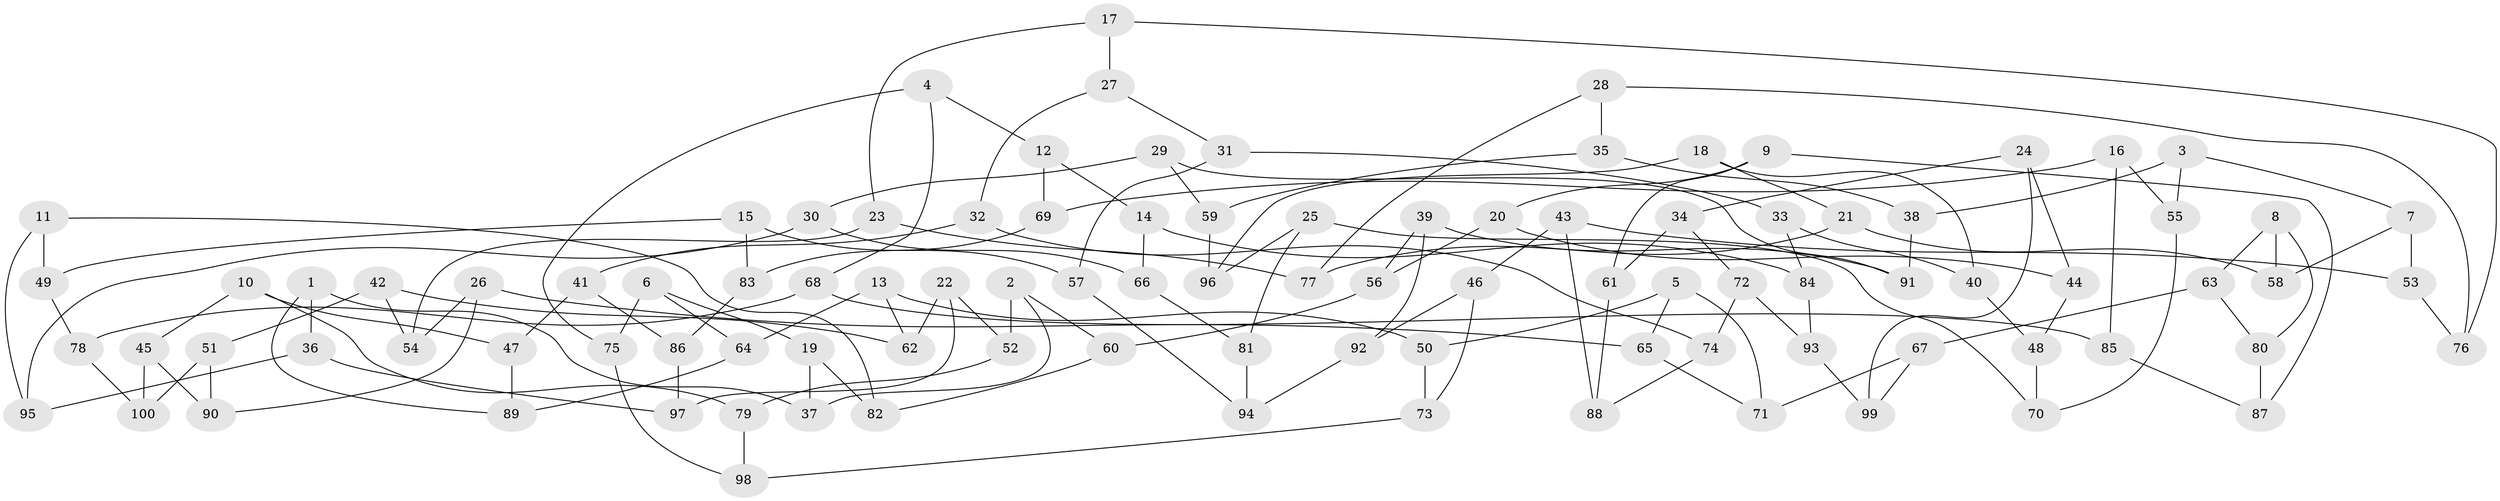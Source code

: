 // Generated by graph-tools (version 1.1) at 2025/39/02/21/25 10:39:00]
// undirected, 100 vertices, 150 edges
graph export_dot {
graph [start="1"]
  node [color=gray90,style=filled];
  1;
  2;
  3;
  4;
  5;
  6;
  7;
  8;
  9;
  10;
  11;
  12;
  13;
  14;
  15;
  16;
  17;
  18;
  19;
  20;
  21;
  22;
  23;
  24;
  25;
  26;
  27;
  28;
  29;
  30;
  31;
  32;
  33;
  34;
  35;
  36;
  37;
  38;
  39;
  40;
  41;
  42;
  43;
  44;
  45;
  46;
  47;
  48;
  49;
  50;
  51;
  52;
  53;
  54;
  55;
  56;
  57;
  58;
  59;
  60;
  61;
  62;
  63;
  64;
  65;
  66;
  67;
  68;
  69;
  70;
  71;
  72;
  73;
  74;
  75;
  76;
  77;
  78;
  79;
  80;
  81;
  82;
  83;
  84;
  85;
  86;
  87;
  88;
  89;
  90;
  91;
  92;
  93;
  94;
  95;
  96;
  97;
  98;
  99;
  100;
  1 -- 89;
  1 -- 36;
  1 -- 37;
  2 -- 60;
  2 -- 37;
  2 -- 52;
  3 -- 38;
  3 -- 7;
  3 -- 55;
  4 -- 75;
  4 -- 12;
  4 -- 68;
  5 -- 65;
  5 -- 50;
  5 -- 71;
  6 -- 19;
  6 -- 75;
  6 -- 64;
  7 -- 53;
  7 -- 58;
  8 -- 80;
  8 -- 63;
  8 -- 58;
  9 -- 20;
  9 -- 61;
  9 -- 87;
  10 -- 45;
  10 -- 47;
  10 -- 79;
  11 -- 82;
  11 -- 49;
  11 -- 95;
  12 -- 69;
  12 -- 14;
  13 -- 64;
  13 -- 62;
  13 -- 50;
  14 -- 84;
  14 -- 66;
  15 -- 83;
  15 -- 49;
  15 -- 57;
  16 -- 69;
  16 -- 55;
  16 -- 85;
  17 -- 23;
  17 -- 27;
  17 -- 76;
  18 -- 40;
  18 -- 21;
  18 -- 96;
  19 -- 37;
  19 -- 82;
  20 -- 44;
  20 -- 56;
  21 -- 58;
  21 -- 77;
  22 -- 97;
  22 -- 62;
  22 -- 52;
  23 -- 77;
  23 -- 54;
  24 -- 44;
  24 -- 34;
  24 -- 99;
  25 -- 96;
  25 -- 70;
  25 -- 81;
  26 -- 65;
  26 -- 90;
  26 -- 54;
  27 -- 32;
  27 -- 31;
  28 -- 35;
  28 -- 77;
  28 -- 76;
  29 -- 91;
  29 -- 59;
  29 -- 30;
  30 -- 66;
  30 -- 95;
  31 -- 33;
  31 -- 57;
  32 -- 74;
  32 -- 41;
  33 -- 40;
  33 -- 84;
  34 -- 61;
  34 -- 72;
  35 -- 59;
  35 -- 38;
  36 -- 97;
  36 -- 95;
  38 -- 91;
  39 -- 56;
  39 -- 91;
  39 -- 92;
  40 -- 48;
  41 -- 47;
  41 -- 86;
  42 -- 62;
  42 -- 54;
  42 -- 51;
  43 -- 53;
  43 -- 46;
  43 -- 88;
  44 -- 48;
  45 -- 100;
  45 -- 90;
  46 -- 73;
  46 -- 92;
  47 -- 89;
  48 -- 70;
  49 -- 78;
  50 -- 73;
  51 -- 100;
  51 -- 90;
  52 -- 79;
  53 -- 76;
  55 -- 70;
  56 -- 60;
  57 -- 94;
  59 -- 96;
  60 -- 82;
  61 -- 88;
  63 -- 80;
  63 -- 67;
  64 -- 89;
  65 -- 71;
  66 -- 81;
  67 -- 71;
  67 -- 99;
  68 -- 78;
  68 -- 85;
  69 -- 83;
  72 -- 93;
  72 -- 74;
  73 -- 98;
  74 -- 88;
  75 -- 98;
  78 -- 100;
  79 -- 98;
  80 -- 87;
  81 -- 94;
  83 -- 86;
  84 -- 93;
  85 -- 87;
  86 -- 97;
  92 -- 94;
  93 -- 99;
}
